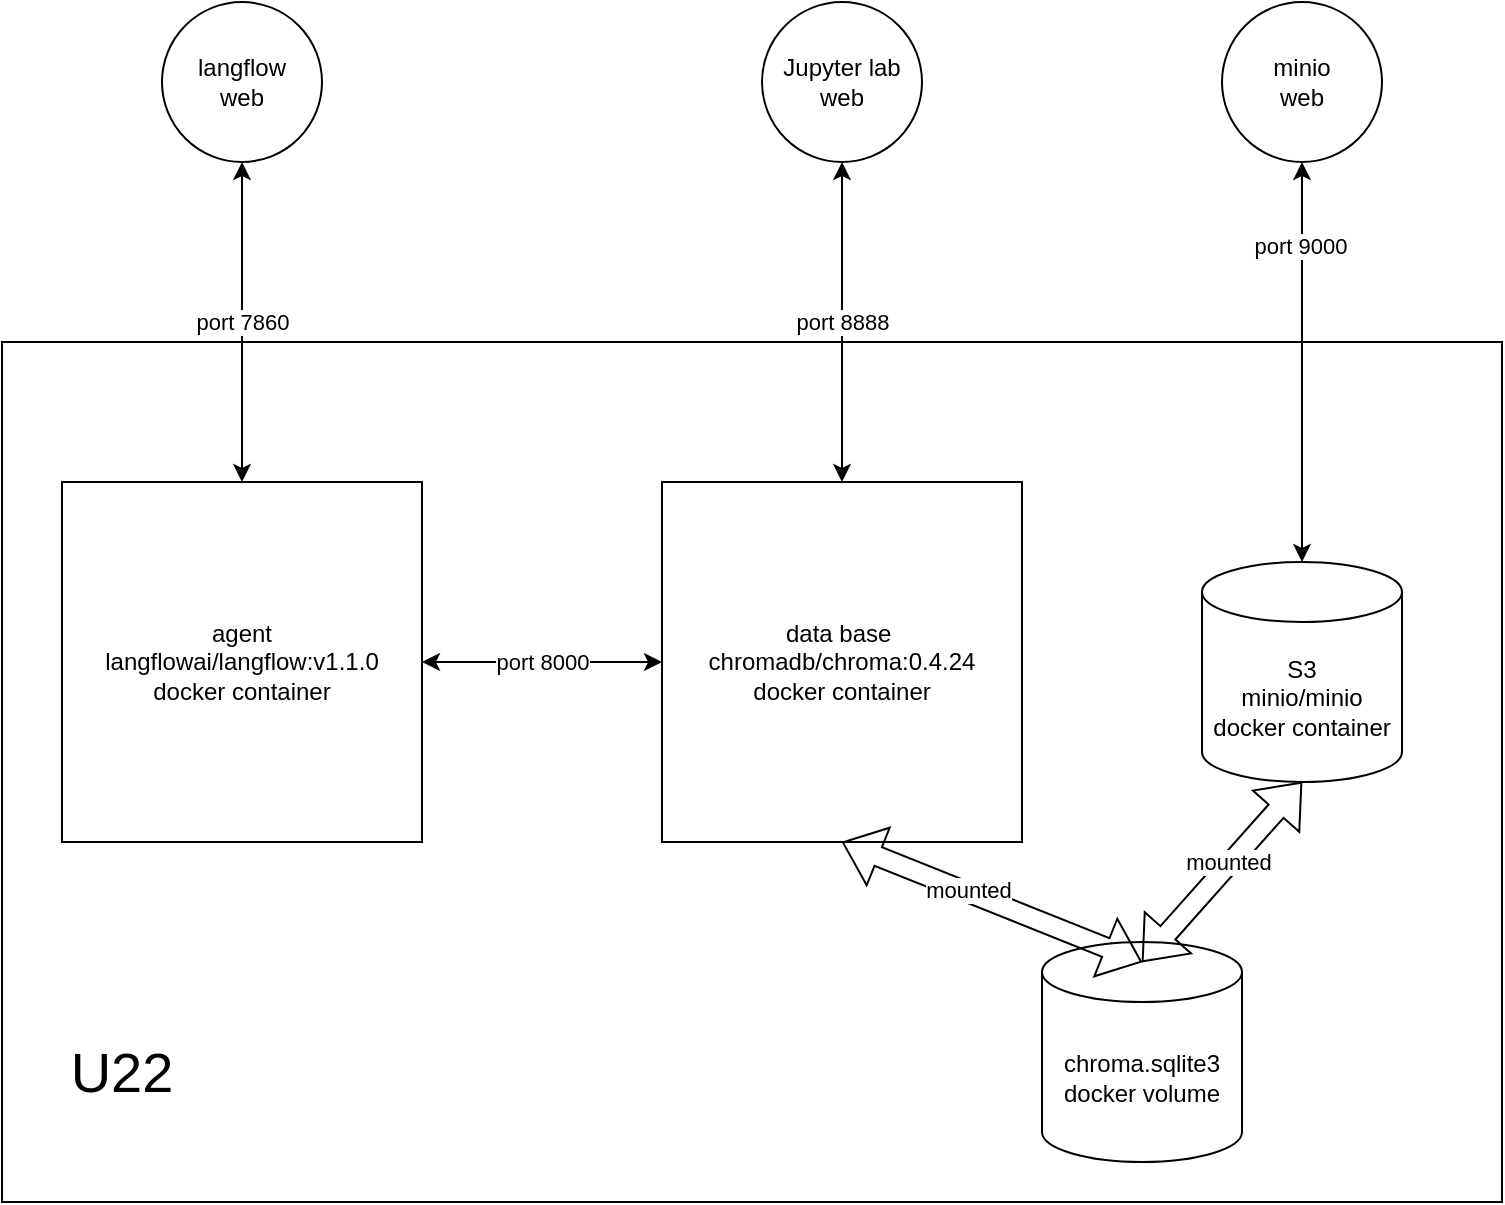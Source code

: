 <mxfile version="24.9.1" pages="2">
  <diagram name="Page-1" id="b20Qhw7FhkVzX8Fbugi0">
    <mxGraphModel dx="1050" dy="557" grid="1" gridSize="10" guides="1" tooltips="1" connect="1" arrows="1" fold="1" page="1" pageScale="1" pageWidth="850" pageHeight="1100" math="0" shadow="0">
      <root>
        <mxCell id="0" />
        <mxCell id="1" parent="0" />
        <mxCell id="isMkW_udcr2-auRuQh8N-1" value="" style="rounded=0;whiteSpace=wrap;html=1;" vertex="1" parent="1">
          <mxGeometry x="50" y="250" width="750" height="430" as="geometry" />
        </mxCell>
        <mxCell id="h-58o2XKRJFLat-Zvx7w-3" style="edgeStyle=orthogonalEdgeStyle;rounded=0;orthogonalLoop=1;jettySize=auto;html=1;exitX=1;exitY=0.5;exitDx=0;exitDy=0;entryX=1;entryY=0.5;entryDx=0;entryDy=0;" edge="1" parent="1" source="vtm2nRPaWKQbJtNB99SM-1" target="vtm2nRPaWKQbJtNB99SM-1">
          <mxGeometry relative="1" as="geometry" />
        </mxCell>
        <mxCell id="vtm2nRPaWKQbJtNB99SM-1" value="agent&lt;br&gt;langflowai/langflow:v1.1.0&lt;br&gt;&lt;div&gt;docker container&lt;/div&gt;" style="whiteSpace=wrap;html=1;aspect=fixed;" parent="1" vertex="1">
          <mxGeometry x="80" y="320" width="180" height="180" as="geometry" />
        </mxCell>
        <mxCell id="vtm2nRPaWKQbJtNB99SM-5" value="data base&amp;nbsp;&lt;div&gt;chromadb/chroma:0.4.24&lt;div&gt;docker container&lt;/div&gt;&lt;/div&gt;" style="whiteSpace=wrap;html=1;aspect=fixed;" parent="1" vertex="1">
          <mxGeometry x="380" y="320" width="180" height="180" as="geometry" />
        </mxCell>
        <mxCell id="h-58o2XKRJFLat-Zvx7w-4" value="port 8000" style="endArrow=classic;startArrow=classic;html=1;rounded=0;exitX=1;exitY=0.5;exitDx=0;exitDy=0;entryX=0;entryY=0.5;entryDx=0;entryDy=0;" edge="1" parent="1" source="vtm2nRPaWKQbJtNB99SM-1" target="vtm2nRPaWKQbJtNB99SM-5">
          <mxGeometry width="50" height="50" relative="1" as="geometry">
            <mxPoint x="400" y="520" as="sourcePoint" />
            <mxPoint x="450" y="470" as="targetPoint" />
          </mxGeometry>
        </mxCell>
        <mxCell id="h-58o2XKRJFLat-Zvx7w-6" value="S3&lt;div&gt;minio/minio&lt;/div&gt;&lt;div&gt;docker container&lt;/div&gt;" style="shape=cylinder3;whiteSpace=wrap;html=1;boundedLbl=1;backgroundOutline=1;size=15;" vertex="1" parent="1">
          <mxGeometry x="650" y="360" width="100" height="110" as="geometry" />
        </mxCell>
        <mxCell id="h-58o2XKRJFLat-Zvx7w-10" value="chroma.sqlite3&lt;div&gt;docker volume&lt;/div&gt;" style="shape=cylinder3;whiteSpace=wrap;html=1;boundedLbl=1;backgroundOutline=1;size=15;" vertex="1" parent="1">
          <mxGeometry x="570" y="550" width="100" height="110" as="geometry" />
        </mxCell>
        <mxCell id="h-58o2XKRJFLat-Zvx7w-11" value="" style="shape=flexArrow;endArrow=classic;startArrow=classic;html=1;rounded=0;entryX=0.5;entryY=1;entryDx=0;entryDy=0;exitX=0.5;exitY=0.091;exitDx=0;exitDy=0;exitPerimeter=0;" edge="1" parent="1" source="h-58o2XKRJFLat-Zvx7w-10" target="vtm2nRPaWKQbJtNB99SM-5">
          <mxGeometry width="100" height="100" relative="1" as="geometry">
            <mxPoint x="370" y="640" as="sourcePoint" />
            <mxPoint x="470" y="540" as="targetPoint" />
          </mxGeometry>
        </mxCell>
        <mxCell id="h-58o2XKRJFLat-Zvx7w-13" value="mounted" style="edgeLabel;html=1;align=center;verticalAlign=middle;resizable=0;points=[];" vertex="1" connectable="0" parent="h-58o2XKRJFLat-Zvx7w-11">
          <mxGeometry x="0.168" y="-1" relative="1" as="geometry">
            <mxPoint as="offset" />
          </mxGeometry>
        </mxCell>
        <mxCell id="h-58o2XKRJFLat-Zvx7w-12" value="" style="shape=flexArrow;endArrow=classic;startArrow=classic;html=1;rounded=0;entryX=0.5;entryY=1;entryDx=0;entryDy=0;entryPerimeter=0;" edge="1" parent="1" target="h-58o2XKRJFLat-Zvx7w-6">
          <mxGeometry width="100" height="100" relative="1" as="geometry">
            <mxPoint x="620" y="560" as="sourcePoint" />
            <mxPoint x="470" y="540" as="targetPoint" />
          </mxGeometry>
        </mxCell>
        <mxCell id="h-58o2XKRJFLat-Zvx7w-14" value="mounted" style="edgeLabel;html=1;align=center;verticalAlign=middle;resizable=0;points=[];" vertex="1" connectable="0" parent="h-58o2XKRJFLat-Zvx7w-12">
          <mxGeometry x="0.093" y="1" relative="1" as="geometry">
            <mxPoint as="offset" />
          </mxGeometry>
        </mxCell>
        <mxCell id="h-58o2XKRJFLat-Zvx7w-15" value="langflow&lt;div&gt;web&lt;/div&gt;" style="ellipse;whiteSpace=wrap;html=1;aspect=fixed;" vertex="1" parent="1">
          <mxGeometry x="130" y="80" width="80" height="80" as="geometry" />
        </mxCell>
        <mxCell id="h-58o2XKRJFLat-Zvx7w-16" value="Jupyter lab&lt;div&gt;web&lt;/div&gt;" style="ellipse;whiteSpace=wrap;html=1;aspect=fixed;" vertex="1" parent="1">
          <mxGeometry x="430" y="80" width="80" height="80" as="geometry" />
        </mxCell>
        <mxCell id="h-58o2XKRJFLat-Zvx7w-17" value="port 8888" style="endArrow=classic;startArrow=classic;html=1;rounded=0;entryX=0.5;entryY=1;entryDx=0;entryDy=0;exitX=0.5;exitY=0;exitDx=0;exitDy=0;" edge="1" parent="1" source="vtm2nRPaWKQbJtNB99SM-5" target="h-58o2XKRJFLat-Zvx7w-16">
          <mxGeometry width="50" height="50" relative="1" as="geometry">
            <mxPoint x="400" y="420" as="sourcePoint" />
            <mxPoint x="450" y="370" as="targetPoint" />
          </mxGeometry>
        </mxCell>
        <mxCell id="isMkW_udcr2-auRuQh8N-2" value="&lt;font style=&quot;font-size: 28px;&quot;&gt;U22&lt;/font&gt;" style="text;html=1;align=center;verticalAlign=middle;whiteSpace=wrap;rounded=0;" vertex="1" parent="1">
          <mxGeometry x="80" y="600" width="60" height="30" as="geometry" />
        </mxCell>
        <mxCell id="isMkW_udcr2-auRuQh8N-3" value="port 7860" style="endArrow=classic;startArrow=classic;html=1;rounded=0;entryX=0.5;entryY=1;entryDx=0;entryDy=0;" edge="1" parent="1" source="vtm2nRPaWKQbJtNB99SM-1" target="h-58o2XKRJFLat-Zvx7w-15">
          <mxGeometry width="50" height="50" relative="1" as="geometry">
            <mxPoint x="400" y="380" as="sourcePoint" />
            <mxPoint x="450" y="330" as="targetPoint" />
          </mxGeometry>
        </mxCell>
        <mxCell id="isMkW_udcr2-auRuQh8N-4" value="minio&lt;div&gt;web&lt;/div&gt;" style="ellipse;whiteSpace=wrap;html=1;aspect=fixed;" vertex="1" parent="1">
          <mxGeometry x="660" y="80" width="80" height="80" as="geometry" />
        </mxCell>
        <mxCell id="isMkW_udcr2-auRuQh8N-5" value="" style="endArrow=classic;startArrow=classic;html=1;rounded=0;entryX=0.5;entryY=1;entryDx=0;entryDy=0;" edge="1" parent="1" source="h-58o2XKRJFLat-Zvx7w-6" target="isMkW_udcr2-auRuQh8N-4">
          <mxGeometry width="50" height="50" relative="1" as="geometry">
            <mxPoint x="400" y="380" as="sourcePoint" />
            <mxPoint x="450" y="330" as="targetPoint" />
          </mxGeometry>
        </mxCell>
        <mxCell id="isMkW_udcr2-auRuQh8N-6" value="port 9000" style="edgeLabel;html=1;align=center;verticalAlign=middle;resizable=0;points=[];" vertex="1" connectable="0" parent="isMkW_udcr2-auRuQh8N-5">
          <mxGeometry x="0.582" y="1" relative="1" as="geometry">
            <mxPoint as="offset" />
          </mxGeometry>
        </mxCell>
      </root>
    </mxGraphModel>
  </diagram>
  <diagram id="koqtUeAzr4ZPrbqHw1dk" name="Page-2">
    <mxGraphModel grid="1" page="1" gridSize="10" guides="1" tooltips="1" connect="1" arrows="1" fold="1" pageScale="1" pageWidth="850" pageHeight="1100" math="0" shadow="0">
      <root>
        <mxCell id="0" />
        <mxCell id="1" parent="0" />
      </root>
    </mxGraphModel>
  </diagram>
</mxfile>
